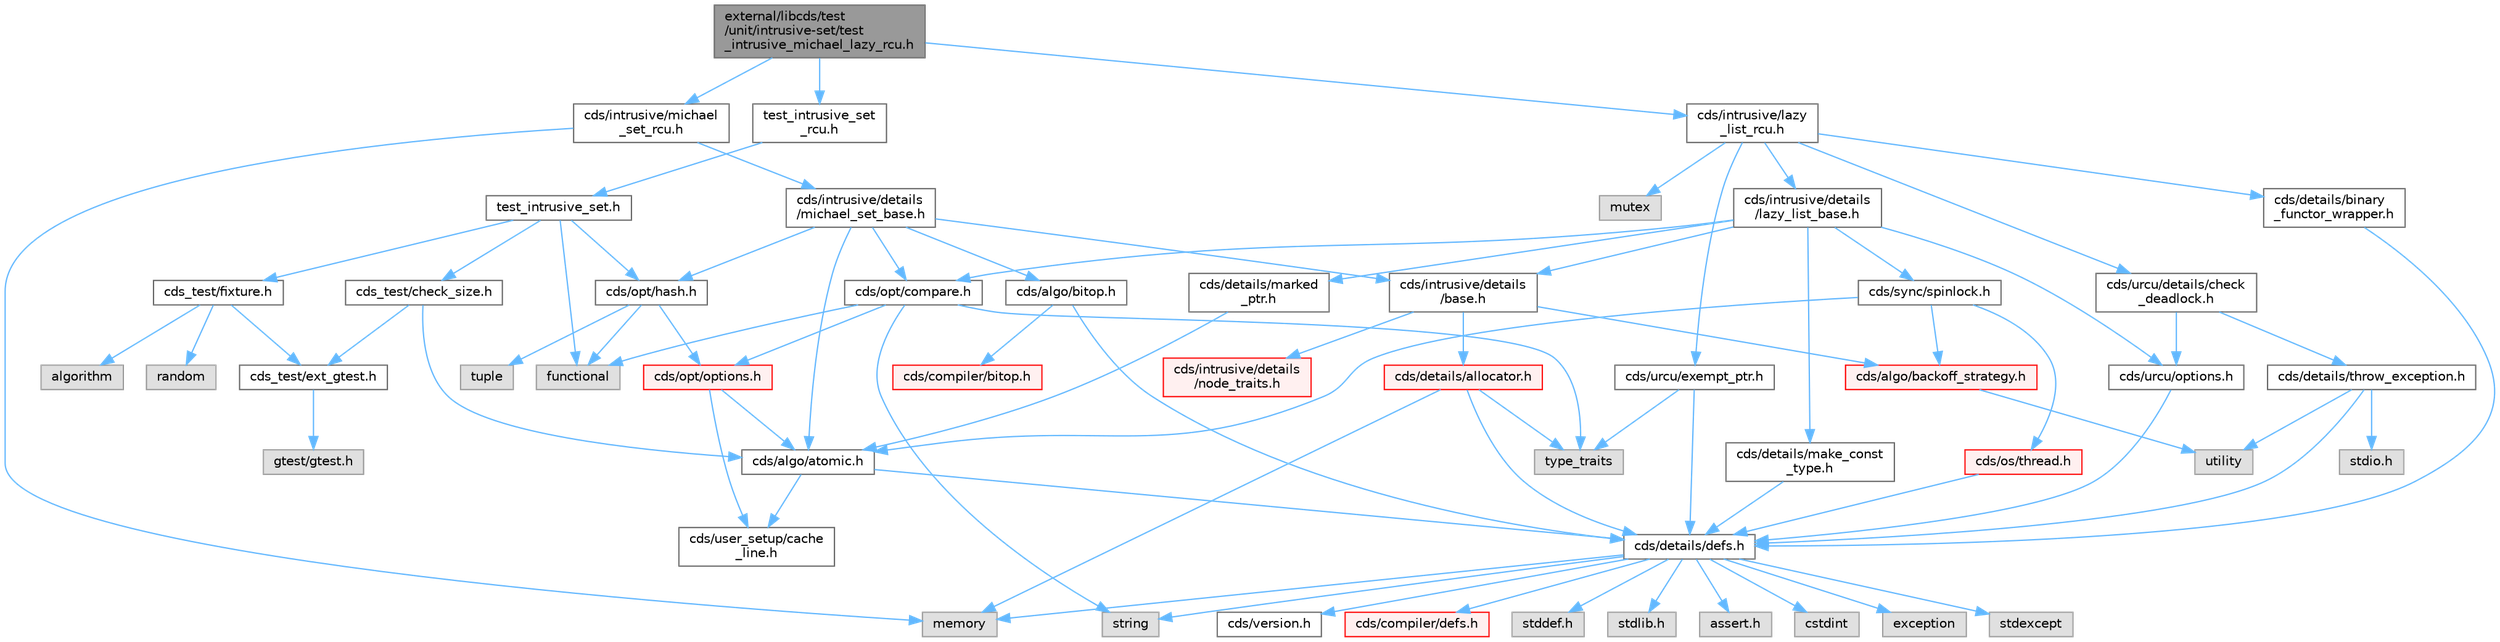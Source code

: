 digraph "external/libcds/test/unit/intrusive-set/test_intrusive_michael_lazy_rcu.h"
{
 // LATEX_PDF_SIZE
  bgcolor="transparent";
  edge [fontname=Helvetica,fontsize=10,labelfontname=Helvetica,labelfontsize=10];
  node [fontname=Helvetica,fontsize=10,shape=box,height=0.2,width=0.4];
  Node1 [id="Node000001",label="external/libcds/test\l/unit/intrusive-set/test\l_intrusive_michael_lazy_rcu.h",height=0.2,width=0.4,color="gray40", fillcolor="grey60", style="filled", fontcolor="black",tooltip=" "];
  Node1 -> Node2 [id="edge78_Node000001_Node000002",color="steelblue1",style="solid",tooltip=" "];
  Node2 [id="Node000002",label="test_intrusive_set\l_rcu.h",height=0.2,width=0.4,color="grey40", fillcolor="white", style="filled",URL="$test__intrusive__set__rcu_8h.html",tooltip=" "];
  Node2 -> Node3 [id="edge79_Node000002_Node000003",color="steelblue1",style="solid",tooltip=" "];
  Node3 [id="Node000003",label="test_intrusive_set.h",height=0.2,width=0.4,color="grey40", fillcolor="white", style="filled",URL="$intrusive-set_2test__intrusive__set_8h.html",tooltip=" "];
  Node3 -> Node4 [id="edge80_Node000003_Node000004",color="steelblue1",style="solid",tooltip=" "];
  Node4 [id="Node000004",label="cds_test/check_size.h",height=0.2,width=0.4,color="grey40", fillcolor="white", style="filled",URL="$check__size_8h.html",tooltip=" "];
  Node4 -> Node5 [id="edge81_Node000004_Node000005",color="steelblue1",style="solid",tooltip=" "];
  Node5 [id="Node000005",label="cds_test/ext_gtest.h",height=0.2,width=0.4,color="grey40", fillcolor="white", style="filled",URL="$ext__gtest_8h.html",tooltip=" "];
  Node5 -> Node6 [id="edge82_Node000005_Node000006",color="steelblue1",style="solid",tooltip=" "];
  Node6 [id="Node000006",label="gtest/gtest.h",height=0.2,width=0.4,color="grey60", fillcolor="#E0E0E0", style="filled",tooltip=" "];
  Node4 -> Node7 [id="edge83_Node000004_Node000007",color="steelblue1",style="solid",tooltip=" "];
  Node7 [id="Node000007",label="cds/algo/atomic.h",height=0.2,width=0.4,color="grey40", fillcolor="white", style="filled",URL="$external_2libcds_2cds_2algo_2atomic_8h.html",tooltip=" "];
  Node7 -> Node8 [id="edge84_Node000007_Node000008",color="steelblue1",style="solid",tooltip=" "];
  Node8 [id="Node000008",label="cds/details/defs.h",height=0.2,width=0.4,color="grey40", fillcolor="white", style="filled",URL="$details_2defs_8h.html",tooltip=" "];
  Node8 -> Node9 [id="edge85_Node000008_Node000009",color="steelblue1",style="solid",tooltip=" "];
  Node9 [id="Node000009",label="stddef.h",height=0.2,width=0.4,color="grey60", fillcolor="#E0E0E0", style="filled",tooltip=" "];
  Node8 -> Node10 [id="edge86_Node000008_Node000010",color="steelblue1",style="solid",tooltip=" "];
  Node10 [id="Node000010",label="stdlib.h",height=0.2,width=0.4,color="grey60", fillcolor="#E0E0E0", style="filled",tooltip=" "];
  Node8 -> Node11 [id="edge87_Node000008_Node000011",color="steelblue1",style="solid",tooltip=" "];
  Node11 [id="Node000011",label="assert.h",height=0.2,width=0.4,color="grey60", fillcolor="#E0E0E0", style="filled",tooltip=" "];
  Node8 -> Node12 [id="edge88_Node000008_Node000012",color="steelblue1",style="solid",tooltip=" "];
  Node12 [id="Node000012",label="cstdint",height=0.2,width=0.4,color="grey60", fillcolor="#E0E0E0", style="filled",tooltip=" "];
  Node8 -> Node13 [id="edge89_Node000008_Node000013",color="steelblue1",style="solid",tooltip=" "];
  Node13 [id="Node000013",label="exception",height=0.2,width=0.4,color="grey60", fillcolor="#E0E0E0", style="filled",tooltip=" "];
  Node8 -> Node14 [id="edge90_Node000008_Node000014",color="steelblue1",style="solid",tooltip=" "];
  Node14 [id="Node000014",label="stdexcept",height=0.2,width=0.4,color="grey60", fillcolor="#E0E0E0", style="filled",tooltip=" "];
  Node8 -> Node15 [id="edge91_Node000008_Node000015",color="steelblue1",style="solid",tooltip=" "];
  Node15 [id="Node000015",label="string",height=0.2,width=0.4,color="grey60", fillcolor="#E0E0E0", style="filled",tooltip=" "];
  Node8 -> Node16 [id="edge92_Node000008_Node000016",color="steelblue1",style="solid",tooltip=" "];
  Node16 [id="Node000016",label="memory",height=0.2,width=0.4,color="grey60", fillcolor="#E0E0E0", style="filled",tooltip=" "];
  Node8 -> Node17 [id="edge93_Node000008_Node000017",color="steelblue1",style="solid",tooltip=" "];
  Node17 [id="Node000017",label="cds/version.h",height=0.2,width=0.4,color="grey40", fillcolor="white", style="filled",URL="$external_2libcds_2cds_2version_8h.html",tooltip=" "];
  Node8 -> Node18 [id="edge94_Node000008_Node000018",color="steelblue1",style="solid",tooltip=" "];
  Node18 [id="Node000018",label="cds/compiler/defs.h",height=0.2,width=0.4,color="red", fillcolor="#FFF0F0", style="filled",URL="$compiler_2defs_8h.html",tooltip=" "];
  Node7 -> Node21 [id="edge95_Node000007_Node000021",color="steelblue1",style="solid",tooltip=" "];
  Node21 [id="Node000021",label="cds/user_setup/cache\l_line.h",height=0.2,width=0.4,color="grey40", fillcolor="white", style="filled",URL="$cache__line_8h.html",tooltip="Cache-line size definition"];
  Node3 -> Node22 [id="edge96_Node000003_Node000022",color="steelblue1",style="solid",tooltip=" "];
  Node22 [id="Node000022",label="cds_test/fixture.h",height=0.2,width=0.4,color="grey40", fillcolor="white", style="filled",URL="$fixture_8h.html",tooltip=" "];
  Node22 -> Node5 [id="edge97_Node000022_Node000005",color="steelblue1",style="solid",tooltip=" "];
  Node22 -> Node23 [id="edge98_Node000022_Node000023",color="steelblue1",style="solid",tooltip=" "];
  Node23 [id="Node000023",label="algorithm",height=0.2,width=0.4,color="grey60", fillcolor="#E0E0E0", style="filled",tooltip=" "];
  Node22 -> Node24 [id="edge99_Node000022_Node000024",color="steelblue1",style="solid",tooltip=" "];
  Node24 [id="Node000024",label="random",height=0.2,width=0.4,color="grey60", fillcolor="#E0E0E0", style="filled",tooltip=" "];
  Node3 -> Node25 [id="edge100_Node000003_Node000025",color="steelblue1",style="solid",tooltip=" "];
  Node25 [id="Node000025",label="cds/opt/hash.h",height=0.2,width=0.4,color="grey40", fillcolor="white", style="filled",URL="$external_2libcds_2cds_2opt_2hash_8h.html",tooltip=" "];
  Node25 -> Node26 [id="edge101_Node000025_Node000026",color="steelblue1",style="solid",tooltip=" "];
  Node26 [id="Node000026",label="tuple",height=0.2,width=0.4,color="grey60", fillcolor="#E0E0E0", style="filled",tooltip=" "];
  Node25 -> Node27 [id="edge102_Node000025_Node000027",color="steelblue1",style="solid",tooltip=" "];
  Node27 [id="Node000027",label="functional",height=0.2,width=0.4,color="grey60", fillcolor="#E0E0E0", style="filled",tooltip=" "];
  Node25 -> Node28 [id="edge103_Node000025_Node000028",color="steelblue1",style="solid",tooltip=" "];
  Node28 [id="Node000028",label="cds/opt/options.h",height=0.2,width=0.4,color="red", fillcolor="#FFF0F0", style="filled",URL="$opt_2options_8h.html",tooltip=" "];
  Node28 -> Node21 [id="edge104_Node000028_Node000021",color="steelblue1",style="solid",tooltip=" "];
  Node28 -> Node7 [id="edge105_Node000028_Node000007",color="steelblue1",style="solid",tooltip=" "];
  Node3 -> Node27 [id="edge106_Node000003_Node000027",color="steelblue1",style="solid",tooltip=" "];
  Node1 -> Node46 [id="edge107_Node000001_Node000046",color="steelblue1",style="solid",tooltip=" "];
  Node46 [id="Node000046",label="cds/intrusive/lazy\l_list_rcu.h",height=0.2,width=0.4,color="grey40", fillcolor="white", style="filled",URL="$intrusive_2lazy__list__rcu_8h.html",tooltip=" "];
  Node46 -> Node47 [id="edge108_Node000046_Node000047",color="steelblue1",style="solid",tooltip=" "];
  Node47 [id="Node000047",label="mutex",height=0.2,width=0.4,color="grey60", fillcolor="#E0E0E0", style="filled",tooltip=" "];
  Node46 -> Node48 [id="edge109_Node000046_Node000048",color="steelblue1",style="solid",tooltip=" "];
  Node48 [id="Node000048",label="cds/intrusive/details\l/lazy_list_base.h",height=0.2,width=0.4,color="grey40", fillcolor="white", style="filled",URL="$intrusive_2details_2lazy__list__base_8h.html",tooltip=" "];
  Node48 -> Node49 [id="edge110_Node000048_Node000049",color="steelblue1",style="solid",tooltip=" "];
  Node49 [id="Node000049",label="cds/intrusive/details\l/base.h",height=0.2,width=0.4,color="grey40", fillcolor="white", style="filled",URL="$external_2libcds_2cds_2intrusive_2details_2base_8h.html",tooltip=" "];
  Node49 -> Node50 [id="edge111_Node000049_Node000050",color="steelblue1",style="solid",tooltip=" "];
  Node50 [id="Node000050",label="cds/intrusive/details\l/node_traits.h",height=0.2,width=0.4,color="red", fillcolor="#FFF0F0", style="filled",URL="$node__traits_8h.html",tooltip=" "];
  Node49 -> Node52 [id="edge112_Node000049_Node000052",color="steelblue1",style="solid",tooltip=" "];
  Node52 [id="Node000052",label="cds/details/allocator.h",height=0.2,width=0.4,color="red", fillcolor="#FFF0F0", style="filled",URL="$external_2libcds_2cds_2details_2allocator_8h.html",tooltip=" "];
  Node52 -> Node53 [id="edge113_Node000052_Node000053",color="steelblue1",style="solid",tooltip=" "];
  Node53 [id="Node000053",label="type_traits",height=0.2,width=0.4,color="grey60", fillcolor="#E0E0E0", style="filled",tooltip=" "];
  Node52 -> Node16 [id="edge114_Node000052_Node000016",color="steelblue1",style="solid",tooltip=" "];
  Node52 -> Node8 [id="edge115_Node000052_Node000008",color="steelblue1",style="solid",tooltip=" "];
  Node49 -> Node54 [id="edge116_Node000049_Node000054",color="steelblue1",style="solid",tooltip=" "];
  Node54 [id="Node000054",label="cds/algo/backoff_strategy.h",height=0.2,width=0.4,color="red", fillcolor="#FFF0F0", style="filled",URL="$backoff__strategy_8h.html",tooltip=" "];
  Node54 -> Node45 [id="edge117_Node000054_Node000045",color="steelblue1",style="solid",tooltip=" "];
  Node45 [id="Node000045",label="utility",height=0.2,width=0.4,color="grey60", fillcolor="#E0E0E0", style="filled",tooltip=" "];
  Node48 -> Node58 [id="edge118_Node000048_Node000058",color="steelblue1",style="solid",tooltip=" "];
  Node58 [id="Node000058",label="cds/opt/compare.h",height=0.2,width=0.4,color="grey40", fillcolor="white", style="filled",URL="$external_2libcds_2cds_2opt_2compare_8h.html",tooltip=" "];
  Node58 -> Node53 [id="edge119_Node000058_Node000053",color="steelblue1",style="solid",tooltip=" "];
  Node58 -> Node27 [id="edge120_Node000058_Node000027",color="steelblue1",style="solid",tooltip=" "];
  Node58 -> Node15 [id="edge121_Node000058_Node000015",color="steelblue1",style="solid",tooltip=" "];
  Node58 -> Node28 [id="edge122_Node000058_Node000028",color="steelblue1",style="solid",tooltip=" "];
  Node48 -> Node59 [id="edge123_Node000048_Node000059",color="steelblue1",style="solid",tooltip=" "];
  Node59 [id="Node000059",label="cds/details/marked\l_ptr.h",height=0.2,width=0.4,color="grey40", fillcolor="white", style="filled",URL="$marked__ptr_8h.html",tooltip=" "];
  Node59 -> Node7 [id="edge124_Node000059_Node000007",color="steelblue1",style="solid",tooltip=" "];
  Node48 -> Node60 [id="edge125_Node000048_Node000060",color="steelblue1",style="solid",tooltip=" "];
  Node60 [id="Node000060",label="cds/details/make_const\l_type.h",height=0.2,width=0.4,color="grey40", fillcolor="white", style="filled",URL="$make__const__type_8h.html",tooltip=" "];
  Node60 -> Node8 [id="edge126_Node000060_Node000008",color="steelblue1",style="solid",tooltip=" "];
  Node48 -> Node61 [id="edge127_Node000048_Node000061",color="steelblue1",style="solid",tooltip=" "];
  Node61 [id="Node000061",label="cds/sync/spinlock.h",height=0.2,width=0.4,color="grey40", fillcolor="white", style="filled",URL="$sync_2spinlock_8h.html",tooltip=" "];
  Node61 -> Node7 [id="edge128_Node000061_Node000007",color="steelblue1",style="solid",tooltip=" "];
  Node61 -> Node62 [id="edge129_Node000061_Node000062",color="steelblue1",style="solid",tooltip=" "];
  Node62 [id="Node000062",label="cds/os/thread.h",height=0.2,width=0.4,color="red", fillcolor="#FFF0F0", style="filled",URL="$cds_2os_2thread_8h.html",tooltip=" "];
  Node62 -> Node8 [id="edge130_Node000062_Node000008",color="steelblue1",style="solid",tooltip=" "];
  Node61 -> Node54 [id="edge131_Node000061_Node000054",color="steelblue1",style="solid",tooltip=" "];
  Node48 -> Node65 [id="edge132_Node000048_Node000065",color="steelblue1",style="solid",tooltip=" "];
  Node65 [id="Node000065",label="cds/urcu/options.h",height=0.2,width=0.4,color="grey40", fillcolor="white", style="filled",URL="$urcu_2options_8h.html",tooltip=" "];
  Node65 -> Node8 [id="edge133_Node000065_Node000008",color="steelblue1",style="solid",tooltip=" "];
  Node46 -> Node66 [id="edge134_Node000046_Node000066",color="steelblue1",style="solid",tooltip=" "];
  Node66 [id="Node000066",label="cds/urcu/details/check\l_deadlock.h",height=0.2,width=0.4,color="grey40", fillcolor="white", style="filled",URL="$check__deadlock_8h.html",tooltip=" "];
  Node66 -> Node65 [id="edge135_Node000066_Node000065",color="steelblue1",style="solid",tooltip=" "];
  Node66 -> Node43 [id="edge136_Node000066_Node000043",color="steelblue1",style="solid",tooltip=" "];
  Node43 [id="Node000043",label="cds/details/throw_exception.h",height=0.2,width=0.4,color="grey40", fillcolor="white", style="filled",URL="$throw__exception_8h.html",tooltip=" "];
  Node43 -> Node8 [id="edge137_Node000043_Node000008",color="steelblue1",style="solid",tooltip=" "];
  Node43 -> Node44 [id="edge138_Node000043_Node000044",color="steelblue1",style="solid",tooltip=" "];
  Node44 [id="Node000044",label="stdio.h",height=0.2,width=0.4,color="grey60", fillcolor="#E0E0E0", style="filled",tooltip=" "];
  Node43 -> Node45 [id="edge139_Node000043_Node000045",color="steelblue1",style="solid",tooltip=" "];
  Node46 -> Node67 [id="edge140_Node000046_Node000067",color="steelblue1",style="solid",tooltip=" "];
  Node67 [id="Node000067",label="cds/details/binary\l_functor_wrapper.h",height=0.2,width=0.4,color="grey40", fillcolor="white", style="filled",URL="$binary__functor__wrapper_8h.html",tooltip=" "];
  Node67 -> Node8 [id="edge141_Node000067_Node000008",color="steelblue1",style="solid",tooltip=" "];
  Node46 -> Node68 [id="edge142_Node000046_Node000068",color="steelblue1",style="solid",tooltip=" "];
  Node68 [id="Node000068",label="cds/urcu/exempt_ptr.h",height=0.2,width=0.4,color="grey40", fillcolor="white", style="filled",URL="$exempt__ptr_8h.html",tooltip=" "];
  Node68 -> Node53 [id="edge143_Node000068_Node000053",color="steelblue1",style="solid",tooltip=" "];
  Node68 -> Node8 [id="edge144_Node000068_Node000008",color="steelblue1",style="solid",tooltip=" "];
  Node1 -> Node69 [id="edge145_Node000001_Node000069",color="steelblue1",style="solid",tooltip=" "];
  Node69 [id="Node000069",label="cds/intrusive/michael\l_set_rcu.h",height=0.2,width=0.4,color="grey40", fillcolor="white", style="filled",URL="$intrusive_2michael__set__rcu_8h.html",tooltip=" "];
  Node69 -> Node70 [id="edge146_Node000069_Node000070",color="steelblue1",style="solid",tooltip=" "];
  Node70 [id="Node000070",label="cds/intrusive/details\l/michael_set_base.h",height=0.2,width=0.4,color="grey40", fillcolor="white", style="filled",URL="$intrusive_2details_2michael__set__base_8h.html",tooltip=" "];
  Node70 -> Node49 [id="edge147_Node000070_Node000049",color="steelblue1",style="solid",tooltip=" "];
  Node70 -> Node58 [id="edge148_Node000070_Node000058",color="steelblue1",style="solid",tooltip=" "];
  Node70 -> Node25 [id="edge149_Node000070_Node000025",color="steelblue1",style="solid",tooltip=" "];
  Node70 -> Node37 [id="edge150_Node000070_Node000037",color="steelblue1",style="solid",tooltip=" "];
  Node37 [id="Node000037",label="cds/algo/bitop.h",height=0.2,width=0.4,color="grey40", fillcolor="white", style="filled",URL="$algo_2bitop_8h.html",tooltip=" "];
  Node37 -> Node8 [id="edge151_Node000037_Node000008",color="steelblue1",style="solid",tooltip=" "];
  Node37 -> Node38 [id="edge152_Node000037_Node000038",color="steelblue1",style="solid",tooltip=" "];
  Node38 [id="Node000038",label="cds/compiler/bitop.h",height=0.2,width=0.4,color="red", fillcolor="#FFF0F0", style="filled",URL="$compiler_2bitop_8h.html",tooltip=" "];
  Node70 -> Node7 [id="edge153_Node000070_Node000007",color="steelblue1",style="solid",tooltip=" "];
  Node69 -> Node16 [id="edge154_Node000069_Node000016",color="steelblue1",style="solid",tooltip=" "];
}
